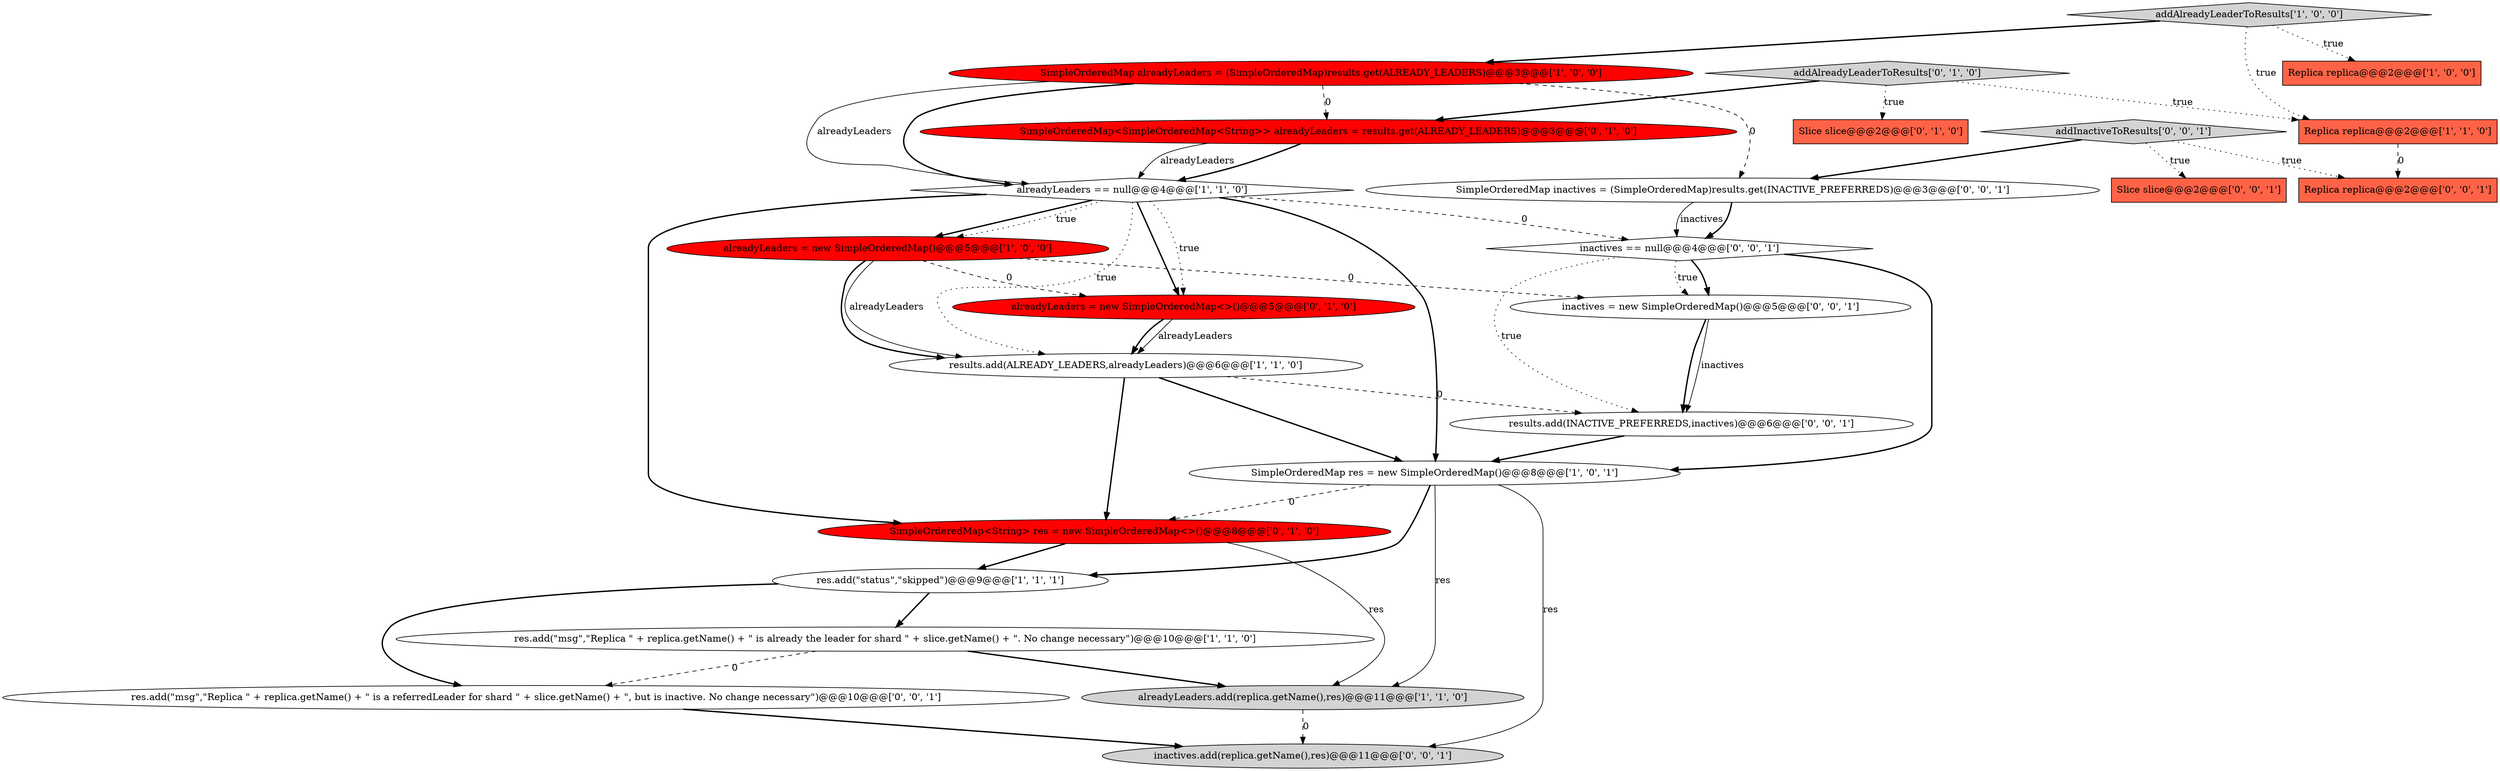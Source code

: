 digraph {
5 [style = filled, label = "alreadyLeaders == null@@@4@@@['1', '1', '0']", fillcolor = white, shape = diamond image = "AAA0AAABBB1BBB"];
13 [style = filled, label = "SimpleOrderedMap<String> res = new SimpleOrderedMap<>()@@@8@@@['0', '1', '0']", fillcolor = red, shape = ellipse image = "AAA1AAABBB2BBB"];
7 [style = filled, label = "Replica replica@@@2@@@['1', '1', '0']", fillcolor = tomato, shape = box image = "AAA0AAABBB1BBB"];
11 [style = filled, label = "Slice slice@@@2@@@['0', '1', '0']", fillcolor = tomato, shape = box image = "AAA0AAABBB2BBB"];
8 [style = filled, label = "res.add(\"status\",\"skipped\")@@@9@@@['1', '1', '1']", fillcolor = white, shape = ellipse image = "AAA0AAABBB1BBB"];
0 [style = filled, label = "alreadyLeaders.add(replica.getName(),res)@@@11@@@['1', '1', '0']", fillcolor = lightgray, shape = ellipse image = "AAA0AAABBB1BBB"];
17 [style = filled, label = "res.add(\"msg\",\"Replica \" + replica.getName() + \" is a referredLeader for shard \" + slice.getName() + \", but is inactive. No change necessary\")@@@10@@@['0', '0', '1']", fillcolor = white, shape = ellipse image = "AAA0AAABBB3BBB"];
3 [style = filled, label = "SimpleOrderedMap res = new SimpleOrderedMap()@@@8@@@['1', '0', '1']", fillcolor = white, shape = ellipse image = "AAA0AAABBB1BBB"];
2 [style = filled, label = "alreadyLeaders = new SimpleOrderedMap()@@@5@@@['1', '0', '0']", fillcolor = red, shape = ellipse image = "AAA1AAABBB1BBB"];
1 [style = filled, label = "Replica replica@@@2@@@['1', '0', '0']", fillcolor = tomato, shape = box image = "AAA0AAABBB1BBB"];
4 [style = filled, label = "res.add(\"msg\",\"Replica \" + replica.getName() + \" is already the leader for shard \" + slice.getName() + \". No change necessary\")@@@10@@@['1', '1', '0']", fillcolor = white, shape = ellipse image = "AAA0AAABBB1BBB"];
23 [style = filled, label = "Replica replica@@@2@@@['0', '0', '1']", fillcolor = tomato, shape = box image = "AAA0AAABBB3BBB"];
6 [style = filled, label = "addAlreadyLeaderToResults['1', '0', '0']", fillcolor = lightgray, shape = diamond image = "AAA0AAABBB1BBB"];
15 [style = filled, label = "SimpleOrderedMap<SimpleOrderedMap<String>> alreadyLeaders = results.get(ALREADY_LEADERS)@@@3@@@['0', '1', '0']", fillcolor = red, shape = ellipse image = "AAA1AAABBB2BBB"];
24 [style = filled, label = "results.add(INACTIVE_PREFERREDS,inactives)@@@6@@@['0', '0', '1']", fillcolor = white, shape = ellipse image = "AAA0AAABBB3BBB"];
19 [style = filled, label = "inactives.add(replica.getName(),res)@@@11@@@['0', '0', '1']", fillcolor = lightgray, shape = ellipse image = "AAA0AAABBB3BBB"];
20 [style = filled, label = "SimpleOrderedMap inactives = (SimpleOrderedMap)results.get(INACTIVE_PREFERREDS)@@@3@@@['0', '0', '1']", fillcolor = white, shape = ellipse image = "AAA0AAABBB3BBB"];
12 [style = filled, label = "addAlreadyLeaderToResults['0', '1', '0']", fillcolor = lightgray, shape = diamond image = "AAA0AAABBB2BBB"];
21 [style = filled, label = "inactives = new SimpleOrderedMap()@@@5@@@['0', '0', '1']", fillcolor = white, shape = ellipse image = "AAA0AAABBB3BBB"];
14 [style = filled, label = "alreadyLeaders = new SimpleOrderedMap<>()@@@5@@@['0', '1', '0']", fillcolor = red, shape = ellipse image = "AAA1AAABBB2BBB"];
22 [style = filled, label = "addInactiveToResults['0', '0', '1']", fillcolor = lightgray, shape = diamond image = "AAA0AAABBB3BBB"];
9 [style = filled, label = "SimpleOrderedMap alreadyLeaders = (SimpleOrderedMap)results.get(ALREADY_LEADERS)@@@3@@@['1', '0', '0']", fillcolor = red, shape = ellipse image = "AAA1AAABBB1BBB"];
16 [style = filled, label = "inactives == null@@@4@@@['0', '0', '1']", fillcolor = white, shape = diamond image = "AAA0AAABBB3BBB"];
10 [style = filled, label = "results.add(ALREADY_LEADERS,alreadyLeaders)@@@6@@@['1', '1', '0']", fillcolor = white, shape = ellipse image = "AAA0AAABBB1BBB"];
18 [style = filled, label = "Slice slice@@@2@@@['0', '0', '1']", fillcolor = tomato, shape = box image = "AAA0AAABBB3BBB"];
5->3 [style = bold, label=""];
16->3 [style = bold, label=""];
9->20 [style = dashed, label="0"];
5->14 [style = dotted, label="true"];
13->0 [style = solid, label="res"];
7->23 [style = dashed, label="0"];
22->18 [style = dotted, label="true"];
2->10 [style = solid, label="alreadyLeaders"];
22->23 [style = dotted, label="true"];
21->24 [style = solid, label="inactives"];
4->17 [style = dashed, label="0"];
20->16 [style = solid, label="inactives"];
5->10 [style = dotted, label="true"];
0->19 [style = dashed, label="0"];
12->15 [style = bold, label=""];
6->1 [style = dotted, label="true"];
14->10 [style = bold, label=""];
10->3 [style = bold, label=""];
3->0 [style = solid, label="res"];
21->24 [style = bold, label=""];
5->14 [style = bold, label=""];
2->10 [style = bold, label=""];
3->13 [style = dashed, label="0"];
17->19 [style = bold, label=""];
15->5 [style = bold, label=""];
4->0 [style = bold, label=""];
12->11 [style = dotted, label="true"];
5->16 [style = dashed, label="0"];
8->17 [style = bold, label=""];
5->2 [style = bold, label=""];
20->16 [style = bold, label=""];
9->5 [style = solid, label="alreadyLeaders"];
2->14 [style = dashed, label="0"];
10->13 [style = bold, label=""];
22->20 [style = bold, label=""];
9->15 [style = dashed, label="0"];
2->21 [style = dashed, label="0"];
16->21 [style = bold, label=""];
3->8 [style = bold, label=""];
5->13 [style = bold, label=""];
6->7 [style = dotted, label="true"];
9->5 [style = bold, label=""];
16->21 [style = dotted, label="true"];
3->19 [style = solid, label="res"];
8->4 [style = bold, label=""];
6->9 [style = bold, label=""];
13->8 [style = bold, label=""];
12->7 [style = dotted, label="true"];
14->10 [style = solid, label="alreadyLeaders"];
24->3 [style = bold, label=""];
10->24 [style = dashed, label="0"];
16->24 [style = dotted, label="true"];
5->2 [style = dotted, label="true"];
15->5 [style = solid, label="alreadyLeaders"];
}
